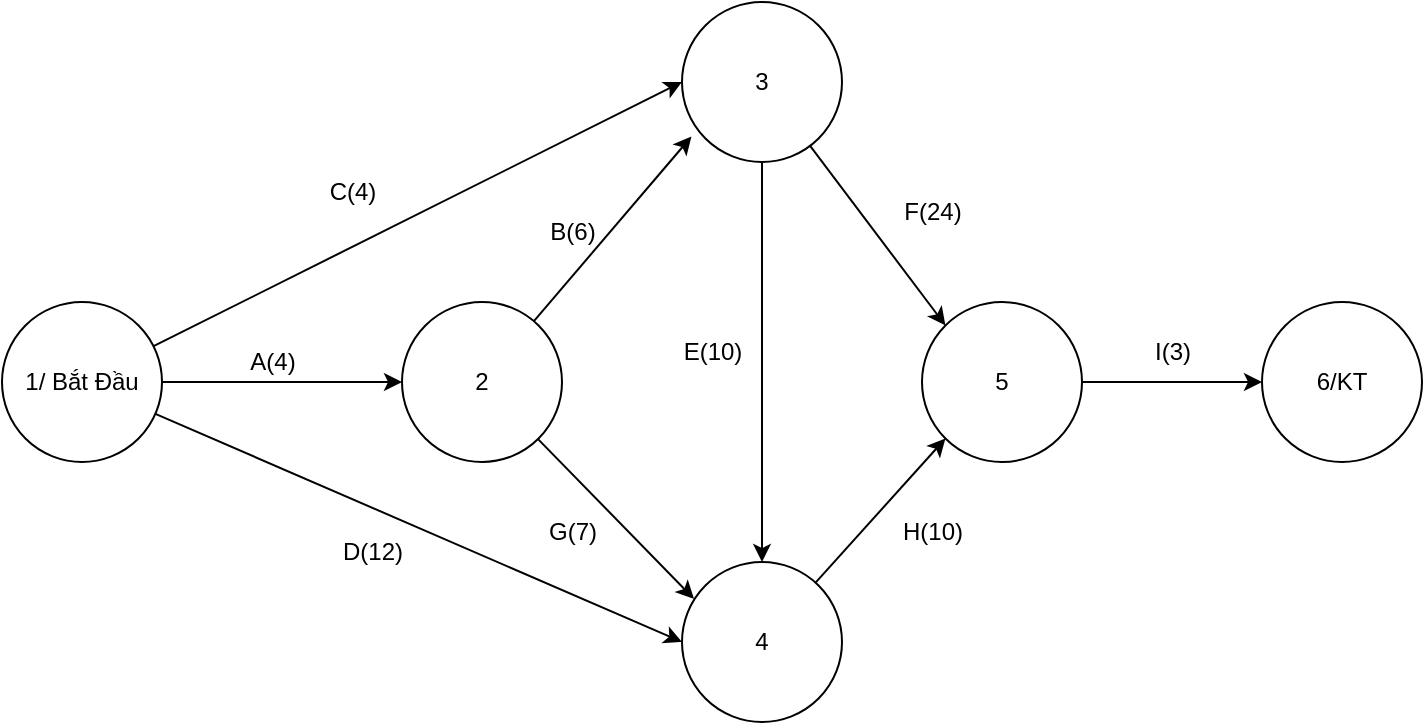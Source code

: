 <mxfile version="22.0.2" type="device" pages="2">
  <diagram name="AOA - p.43" id="d0Fk_5roA4ABHWy2ILaJ">
    <mxGraphModel dx="509" dy="704" grid="1" gridSize="10" guides="1" tooltips="1" connect="1" arrows="1" fold="1" page="1" pageScale="1" pageWidth="850" pageHeight="1100" math="0" shadow="0">
      <root>
        <mxCell id="0" />
        <mxCell id="1" parent="0" />
        <mxCell id="HETT4hHIJ4WZ5DeI9Zh7-6" style="rounded=0;orthogonalLoop=1;jettySize=auto;html=1;entryX=0;entryY=0.5;entryDx=0;entryDy=0;" edge="1" parent="1" source="HETT4hHIJ4WZ5DeI9Zh7-1" target="HETT4hHIJ4WZ5DeI9Zh7-3">
          <mxGeometry relative="1" as="geometry" />
        </mxCell>
        <mxCell id="HETT4hHIJ4WZ5DeI9Zh7-1" value="1/ Bắt Đầu" style="ellipse;whiteSpace=wrap;html=1;aspect=fixed;" vertex="1" parent="1">
          <mxGeometry x="60" y="240" width="80" height="80" as="geometry" />
        </mxCell>
        <mxCell id="HETT4hHIJ4WZ5DeI9Zh7-2" value="2" style="ellipse;whiteSpace=wrap;html=1;aspect=fixed;" vertex="1" parent="1">
          <mxGeometry x="260" y="240" width="80" height="80" as="geometry" />
        </mxCell>
        <mxCell id="HETT4hHIJ4WZ5DeI9Zh7-17" style="rounded=0;orthogonalLoop=1;jettySize=auto;html=1;entryX=0;entryY=0;entryDx=0;entryDy=0;" edge="1" parent="1" source="HETT4hHIJ4WZ5DeI9Zh7-3" target="HETT4hHIJ4WZ5DeI9Zh7-11">
          <mxGeometry relative="1" as="geometry" />
        </mxCell>
        <mxCell id="HETT4hHIJ4WZ5DeI9Zh7-19" style="rounded=0;orthogonalLoop=1;jettySize=auto;html=1;" edge="1" parent="1" source="HETT4hHIJ4WZ5DeI9Zh7-3" target="HETT4hHIJ4WZ5DeI9Zh7-18">
          <mxGeometry relative="1" as="geometry" />
        </mxCell>
        <mxCell id="HETT4hHIJ4WZ5DeI9Zh7-3" value="3" style="ellipse;whiteSpace=wrap;html=1;aspect=fixed;" vertex="1" parent="1">
          <mxGeometry x="400" y="90" width="80" height="80" as="geometry" />
        </mxCell>
        <mxCell id="HETT4hHIJ4WZ5DeI9Zh7-5" style="rounded=0;orthogonalLoop=1;jettySize=auto;html=1;entryX=0;entryY=0.5;entryDx=0;entryDy=0;" edge="1" parent="1" source="HETT4hHIJ4WZ5DeI9Zh7-1" target="HETT4hHIJ4WZ5DeI9Zh7-2">
          <mxGeometry relative="1" as="geometry" />
        </mxCell>
        <mxCell id="HETT4hHIJ4WZ5DeI9Zh7-7" style="rounded=0;orthogonalLoop=1;jettySize=auto;html=1;entryX=0;entryY=0.5;entryDx=0;entryDy=0;" edge="1" parent="1" source="HETT4hHIJ4WZ5DeI9Zh7-1" target="HETT4hHIJ4WZ5DeI9Zh7-18">
          <mxGeometry relative="1" as="geometry">
            <mxPoint x="230" y="410" as="targetPoint" />
          </mxGeometry>
        </mxCell>
        <mxCell id="HETT4hHIJ4WZ5DeI9Zh7-8" value="A(4)" style="text;html=1;align=center;verticalAlign=middle;resizable=0;points=[];autosize=1;strokeColor=none;fillColor=none;" vertex="1" parent="1">
          <mxGeometry x="170" y="255" width="50" height="30" as="geometry" />
        </mxCell>
        <mxCell id="HETT4hHIJ4WZ5DeI9Zh7-9" value="C(4)" style="text;html=1;align=center;verticalAlign=middle;resizable=0;points=[];autosize=1;strokeColor=none;fillColor=none;" vertex="1" parent="1">
          <mxGeometry x="210" y="170" width="50" height="30" as="geometry" />
        </mxCell>
        <mxCell id="HETT4hHIJ4WZ5DeI9Zh7-10" value="D(12)" style="text;html=1;align=center;verticalAlign=middle;resizable=0;points=[];autosize=1;strokeColor=none;fillColor=none;" vertex="1" parent="1">
          <mxGeometry x="220" y="350" width="50" height="30" as="geometry" />
        </mxCell>
        <mxCell id="HETT4hHIJ4WZ5DeI9Zh7-29" style="edgeStyle=orthogonalEdgeStyle;rounded=0;orthogonalLoop=1;jettySize=auto;html=1;entryX=0;entryY=0.5;entryDx=0;entryDy=0;" edge="1" parent="1" source="HETT4hHIJ4WZ5DeI9Zh7-11" target="HETT4hHIJ4WZ5DeI9Zh7-28">
          <mxGeometry relative="1" as="geometry" />
        </mxCell>
        <mxCell id="HETT4hHIJ4WZ5DeI9Zh7-11" value="5" style="ellipse;whiteSpace=wrap;html=1;aspect=fixed;" vertex="1" parent="1">
          <mxGeometry x="520" y="240" width="80" height="80" as="geometry" />
        </mxCell>
        <mxCell id="HETT4hHIJ4WZ5DeI9Zh7-13" value="B(6)" style="text;html=1;align=center;verticalAlign=middle;resizable=0;points=[];autosize=1;strokeColor=none;fillColor=none;" vertex="1" parent="1">
          <mxGeometry x="320" y="190" width="50" height="30" as="geometry" />
        </mxCell>
        <mxCell id="HETT4hHIJ4WZ5DeI9Zh7-16" style="rounded=0;orthogonalLoop=1;jettySize=auto;html=1;entryX=0.059;entryY=0.841;entryDx=0;entryDy=0;entryPerimeter=0;" edge="1" parent="1" source="HETT4hHIJ4WZ5DeI9Zh7-2" target="HETT4hHIJ4WZ5DeI9Zh7-3">
          <mxGeometry relative="1" as="geometry" />
        </mxCell>
        <mxCell id="HETT4hHIJ4WZ5DeI9Zh7-27" style="rounded=0;orthogonalLoop=1;jettySize=auto;html=1;entryX=0;entryY=1;entryDx=0;entryDy=0;" edge="1" parent="1" source="HETT4hHIJ4WZ5DeI9Zh7-18" target="HETT4hHIJ4WZ5DeI9Zh7-11">
          <mxGeometry relative="1" as="geometry" />
        </mxCell>
        <mxCell id="HETT4hHIJ4WZ5DeI9Zh7-18" value="4" style="ellipse;whiteSpace=wrap;html=1;aspect=fixed;" vertex="1" parent="1">
          <mxGeometry x="400" y="370" width="80" height="80" as="geometry" />
        </mxCell>
        <mxCell id="HETT4hHIJ4WZ5DeI9Zh7-20" style="rounded=0;orthogonalLoop=1;jettySize=auto;html=1;entryX=0.075;entryY=0.23;entryDx=0;entryDy=0;entryPerimeter=0;" edge="1" parent="1" source="HETT4hHIJ4WZ5DeI9Zh7-2" target="HETT4hHIJ4WZ5DeI9Zh7-18">
          <mxGeometry relative="1" as="geometry" />
        </mxCell>
        <mxCell id="HETT4hHIJ4WZ5DeI9Zh7-21" value="G(7)" style="text;html=1;align=center;verticalAlign=middle;resizable=0;points=[];autosize=1;strokeColor=none;fillColor=none;" vertex="1" parent="1">
          <mxGeometry x="320" y="340" width="50" height="30" as="geometry" />
        </mxCell>
        <mxCell id="HETT4hHIJ4WZ5DeI9Zh7-22" value="E(10)" style="text;html=1;align=center;verticalAlign=middle;resizable=0;points=[];autosize=1;strokeColor=none;fillColor=none;" vertex="1" parent="1">
          <mxGeometry x="390" y="250" width="50" height="30" as="geometry" />
        </mxCell>
        <mxCell id="HETT4hHIJ4WZ5DeI9Zh7-23" value="F(24)" style="text;html=1;align=center;verticalAlign=middle;resizable=0;points=[];autosize=1;strokeColor=none;fillColor=none;" vertex="1" parent="1">
          <mxGeometry x="500" y="180" width="50" height="30" as="geometry" />
        </mxCell>
        <mxCell id="HETT4hHIJ4WZ5DeI9Zh7-26" value="H(10)" style="text;html=1;align=center;verticalAlign=middle;resizable=0;points=[];autosize=1;strokeColor=none;fillColor=none;" vertex="1" parent="1">
          <mxGeometry x="500" y="340" width="50" height="30" as="geometry" />
        </mxCell>
        <mxCell id="HETT4hHIJ4WZ5DeI9Zh7-28" value="6/KT" style="ellipse;whiteSpace=wrap;html=1;aspect=fixed;" vertex="1" parent="1">
          <mxGeometry x="690" y="240" width="80" height="80" as="geometry" />
        </mxCell>
        <mxCell id="HETT4hHIJ4WZ5DeI9Zh7-30" value="I(3)" style="text;html=1;align=center;verticalAlign=middle;resizable=0;points=[];autosize=1;strokeColor=none;fillColor=none;" vertex="1" parent="1">
          <mxGeometry x="625" y="250" width="40" height="30" as="geometry" />
        </mxCell>
      </root>
    </mxGraphModel>
  </diagram>
  <diagram id="cZ0Rjk4eO6sRQ8GFLX-N" name="AON - p.43">
    <mxGraphModel dx="626" dy="866" grid="1" gridSize="10" guides="1" tooltips="1" connect="1" arrows="1" fold="1" page="1" pageScale="1" pageWidth="850" pageHeight="1100" math="0" shadow="0">
      <root>
        <mxCell id="0" />
        <mxCell id="1" parent="0" />
        <mxCell id="0n-PfKbWbYo-CSY8pmd3-5" style="rounded=0;orthogonalLoop=1;jettySize=auto;html=1;entryX=0;entryY=0.5;entryDx=0;entryDy=0;" edge="1" parent="1" source="0n-PfKbWbYo-CSY8pmd3-1" target="0n-PfKbWbYo-CSY8pmd3-2">
          <mxGeometry relative="1" as="geometry" />
        </mxCell>
        <mxCell id="0n-PfKbWbYo-CSY8pmd3-6" style="rounded=0;orthogonalLoop=1;jettySize=auto;html=1;" edge="1" parent="1" source="0n-PfKbWbYo-CSY8pmd3-1" target="0n-PfKbWbYo-CSY8pmd3-3">
          <mxGeometry relative="1" as="geometry" />
        </mxCell>
        <mxCell id="0n-PfKbWbYo-CSY8pmd3-1" value="BĐ" style="ellipse;whiteSpace=wrap;html=1;aspect=fixed;" vertex="1" parent="1">
          <mxGeometry x="50" y="280" width="80" height="80" as="geometry" />
        </mxCell>
        <mxCell id="0n-PfKbWbYo-CSY8pmd3-10" style="rounded=0;orthogonalLoop=1;jettySize=auto;html=1;entryX=0;entryY=0.5;entryDx=0;entryDy=0;" edge="1" parent="1" source="0n-PfKbWbYo-CSY8pmd3-2" target="0n-PfKbWbYo-CSY8pmd3-8">
          <mxGeometry relative="1" as="geometry" />
        </mxCell>
        <mxCell id="0n-PfKbWbYo-CSY8pmd3-2" value="A" style="ellipse;whiteSpace=wrap;html=1;aspect=fixed;" vertex="1" parent="1">
          <mxGeometry x="210" y="290" width="80" height="80" as="geometry" />
        </mxCell>
        <mxCell id="0n-PfKbWbYo-CSY8pmd3-12" style="rounded=0;orthogonalLoop=1;jettySize=auto;html=1;entryX=0;entryY=0;entryDx=0;entryDy=0;" edge="1" parent="1" source="0n-PfKbWbYo-CSY8pmd3-3" target="0n-PfKbWbYo-CSY8pmd3-9">
          <mxGeometry relative="1" as="geometry">
            <mxPoint x="340" y="310" as="targetPoint" />
          </mxGeometry>
        </mxCell>
        <mxCell id="0n-PfKbWbYo-CSY8pmd3-3" value="C" style="ellipse;whiteSpace=wrap;html=1;aspect=fixed;" vertex="1" parent="1">
          <mxGeometry x="210" y="110" width="80" height="80" as="geometry" />
        </mxCell>
        <mxCell id="0n-PfKbWbYo-CSY8pmd3-21" style="rounded=0;orthogonalLoop=1;jettySize=auto;html=1;entryX=0;entryY=1;entryDx=0;entryDy=0;" edge="1" parent="1" source="0n-PfKbWbYo-CSY8pmd3-4" target="0n-PfKbWbYo-CSY8pmd3-18">
          <mxGeometry relative="1" as="geometry" />
        </mxCell>
        <mxCell id="0n-PfKbWbYo-CSY8pmd3-4" value="D" style="ellipse;whiteSpace=wrap;html=1;aspect=fixed;" vertex="1" parent="1">
          <mxGeometry x="220" y="450" width="80" height="80" as="geometry" />
        </mxCell>
        <mxCell id="0n-PfKbWbYo-CSY8pmd3-7" style="rounded=0;orthogonalLoop=1;jettySize=auto;html=1;entryX=0.049;entryY=0.383;entryDx=0;entryDy=0;entryPerimeter=0;" edge="1" parent="1" source="0n-PfKbWbYo-CSY8pmd3-1" target="0n-PfKbWbYo-CSY8pmd3-4">
          <mxGeometry relative="1" as="geometry" />
        </mxCell>
        <mxCell id="0n-PfKbWbYo-CSY8pmd3-14" style="rounded=0;orthogonalLoop=1;jettySize=auto;html=1;entryX=0;entryY=0.5;entryDx=0;entryDy=0;" edge="1" parent="1" source="0n-PfKbWbYo-CSY8pmd3-8" target="0n-PfKbWbYo-CSY8pmd3-13">
          <mxGeometry relative="1" as="geometry" />
        </mxCell>
        <mxCell id="0n-PfKbWbYo-CSY8pmd3-8" value="B" style="ellipse;whiteSpace=wrap;html=1;aspect=fixed;" vertex="1" parent="1">
          <mxGeometry x="320" y="215" width="80" height="80" as="geometry" />
        </mxCell>
        <mxCell id="0n-PfKbWbYo-CSY8pmd3-19" style="rounded=0;orthogonalLoop=1;jettySize=auto;html=1;entryX=0;entryY=0;entryDx=0;entryDy=0;" edge="1" parent="1" source="0n-PfKbWbYo-CSY8pmd3-9" target="0n-PfKbWbYo-CSY8pmd3-18">
          <mxGeometry relative="1" as="geometry" />
        </mxCell>
        <mxCell id="0n-PfKbWbYo-CSY8pmd3-9" value="E" style="ellipse;whiteSpace=wrap;html=1;aspect=fixed;" vertex="1" parent="1">
          <mxGeometry x="450" y="220" width="80" height="80" as="geometry" />
        </mxCell>
        <mxCell id="0n-PfKbWbYo-CSY8pmd3-11" style="rounded=0;orthogonalLoop=1;jettySize=auto;html=1;entryX=0;entryY=0.5;entryDx=0;entryDy=0;" edge="1" parent="1" source="0n-PfKbWbYo-CSY8pmd3-8" target="0n-PfKbWbYo-CSY8pmd3-9">
          <mxGeometry relative="1" as="geometry" />
        </mxCell>
        <mxCell id="0n-PfKbWbYo-CSY8pmd3-23" style="rounded=0;orthogonalLoop=1;jettySize=auto;html=1;entryX=0;entryY=0;entryDx=0;entryDy=0;" edge="1" parent="1" source="0n-PfKbWbYo-CSY8pmd3-13" target="0n-PfKbWbYo-CSY8pmd3-22">
          <mxGeometry relative="1" as="geometry" />
        </mxCell>
        <mxCell id="0n-PfKbWbYo-CSY8pmd3-13" value="F" style="ellipse;whiteSpace=wrap;html=1;aspect=fixed;" vertex="1" parent="1">
          <mxGeometry x="470" y="130" width="80" height="80" as="geometry" />
        </mxCell>
        <mxCell id="0n-PfKbWbYo-CSY8pmd3-15" style="rounded=0;orthogonalLoop=1;jettySize=auto;html=1;entryX=0.173;entryY=0.054;entryDx=0;entryDy=0;entryPerimeter=0;" edge="1" parent="1" source="0n-PfKbWbYo-CSY8pmd3-3" target="0n-PfKbWbYo-CSY8pmd3-13">
          <mxGeometry relative="1" as="geometry" />
        </mxCell>
        <mxCell id="0n-PfKbWbYo-CSY8pmd3-20" style="rounded=0;orthogonalLoop=1;jettySize=auto;html=1;entryX=0;entryY=0.5;entryDx=0;entryDy=0;" edge="1" parent="1" source="0n-PfKbWbYo-CSY8pmd3-16" target="0n-PfKbWbYo-CSY8pmd3-18">
          <mxGeometry relative="1" as="geometry" />
        </mxCell>
        <mxCell id="0n-PfKbWbYo-CSY8pmd3-16" value="G" style="ellipse;whiteSpace=wrap;html=1;aspect=fixed;" vertex="1" parent="1">
          <mxGeometry x="320" y="328" width="80" height="80" as="geometry" />
        </mxCell>
        <mxCell id="0n-PfKbWbYo-CSY8pmd3-17" style="rounded=0;orthogonalLoop=1;jettySize=auto;html=1;entryX=0;entryY=0.625;entryDx=0;entryDy=0;entryPerimeter=0;" edge="1" parent="1" source="0n-PfKbWbYo-CSY8pmd3-2" target="0n-PfKbWbYo-CSY8pmd3-16">
          <mxGeometry relative="1" as="geometry" />
        </mxCell>
        <mxCell id="0n-PfKbWbYo-CSY8pmd3-18" value="H" style="ellipse;whiteSpace=wrap;html=1;aspect=fixed;" vertex="1" parent="1">
          <mxGeometry x="490" y="370" width="80" height="80" as="geometry" />
        </mxCell>
        <mxCell id="0n-PfKbWbYo-CSY8pmd3-26" style="edgeStyle=orthogonalEdgeStyle;rounded=0;orthogonalLoop=1;jettySize=auto;html=1;entryX=0;entryY=0.5;entryDx=0;entryDy=0;" edge="1" parent="1" source="0n-PfKbWbYo-CSY8pmd3-22" target="0n-PfKbWbYo-CSY8pmd3-25">
          <mxGeometry relative="1" as="geometry" />
        </mxCell>
        <mxCell id="0n-PfKbWbYo-CSY8pmd3-22" value="I" style="ellipse;whiteSpace=wrap;html=1;aspect=fixed;" vertex="1" parent="1">
          <mxGeometry x="630" y="320" width="80" height="80" as="geometry" />
        </mxCell>
        <mxCell id="0n-PfKbWbYo-CSY8pmd3-24" style="rounded=0;orthogonalLoop=1;jettySize=auto;html=1;entryX=-0.019;entryY=0.716;entryDx=0;entryDy=0;entryPerimeter=0;" edge="1" parent="1" source="0n-PfKbWbYo-CSY8pmd3-18" target="0n-PfKbWbYo-CSY8pmd3-22">
          <mxGeometry relative="1" as="geometry" />
        </mxCell>
        <mxCell id="0n-PfKbWbYo-CSY8pmd3-25" value="KT" style="ellipse;whiteSpace=wrap;html=1;aspect=fixed;" vertex="1" parent="1">
          <mxGeometry x="760" y="320" width="80" height="80" as="geometry" />
        </mxCell>
        <mxCell id="0n-PfKbWbYo-CSY8pmd3-27" value="0" style="text;html=1;align=center;verticalAlign=middle;resizable=0;points=[];autosize=1;strokeColor=none;fillColor=none;" vertex="1" parent="1">
          <mxGeometry x="175" y="218" width="30" height="30" as="geometry" />
        </mxCell>
        <mxCell id="0n-PfKbWbYo-CSY8pmd3-28" value="0" style="text;html=1;align=center;verticalAlign=middle;resizable=0;points=[];autosize=1;strokeColor=none;fillColor=none;" vertex="1" parent="1">
          <mxGeometry x="155" y="298" width="30" height="30" as="geometry" />
        </mxCell>
        <mxCell id="0n-PfKbWbYo-CSY8pmd3-29" value="0" style="text;html=1;align=center;verticalAlign=middle;resizable=0;points=[];autosize=1;strokeColor=none;fillColor=none;" vertex="1" parent="1">
          <mxGeometry x="180" y="400" width="30" height="30" as="geometry" />
        </mxCell>
        <mxCell id="0n-PfKbWbYo-CSY8pmd3-31" value="4" style="text;html=1;align=center;verticalAlign=middle;resizable=0;points=[];autosize=1;strokeColor=none;fillColor=none;" vertex="1" parent="1">
          <mxGeometry x="270" y="265" width="30" height="30" as="geometry" />
        </mxCell>
        <mxCell id="0n-PfKbWbYo-CSY8pmd3-33" value="4" style="text;html=1;align=center;verticalAlign=middle;resizable=0;points=[];autosize=1;strokeColor=none;fillColor=none;" vertex="1" parent="1">
          <mxGeometry x="280" y="360" width="30" height="30" as="geometry" />
        </mxCell>
        <mxCell id="0n-PfKbWbYo-CSY8pmd3-34" value="6" style="text;html=1;align=center;verticalAlign=middle;resizable=0;points=[];autosize=1;strokeColor=none;fillColor=none;" vertex="1" parent="1">
          <mxGeometry x="430" y="188" width="30" height="30" as="geometry" />
        </mxCell>
        <mxCell id="0n-PfKbWbYo-CSY8pmd3-35" value="6" style="text;html=1;align=center;verticalAlign=middle;resizable=0;points=[];autosize=1;strokeColor=none;fillColor=none;" vertex="1" parent="1">
          <mxGeometry x="410" y="265" width="30" height="30" as="geometry" />
        </mxCell>
        <mxCell id="0n-PfKbWbYo-CSY8pmd3-36" value="4" style="text;html=1;align=center;verticalAlign=middle;resizable=0;points=[];autosize=1;strokeColor=none;fillColor=none;" vertex="1" parent="1">
          <mxGeometry x="310" y="180" width="30" height="30" as="geometry" />
        </mxCell>
        <mxCell id="0n-PfKbWbYo-CSY8pmd3-37" value="4" style="text;html=1;align=center;verticalAlign=middle;resizable=0;points=[];autosize=1;strokeColor=none;fillColor=none;" vertex="1" parent="1">
          <mxGeometry x="345" y="110" width="30" height="30" as="geometry" />
        </mxCell>
        <mxCell id="0n-PfKbWbYo-CSY8pmd3-38" value="24" style="text;html=1;align=center;verticalAlign=middle;resizable=0;points=[];autosize=1;strokeColor=none;fillColor=none;" vertex="1" parent="1">
          <mxGeometry x="575" y="235" width="40" height="30" as="geometry" />
        </mxCell>
        <mxCell id="0n-PfKbWbYo-CSY8pmd3-39" value="10" style="text;html=1;align=center;verticalAlign=middle;resizable=0;points=[];autosize=1;strokeColor=none;fillColor=none;" vertex="1" parent="1">
          <mxGeometry x="460" y="320" width="40" height="30" as="geometry" />
        </mxCell>
        <mxCell id="0n-PfKbWbYo-CSY8pmd3-40" value="7" style="text;html=1;align=center;verticalAlign=middle;resizable=0;points=[];autosize=1;strokeColor=none;fillColor=none;" vertex="1" parent="1">
          <mxGeometry x="420" y="370" width="30" height="30" as="geometry" />
        </mxCell>
        <mxCell id="0n-PfKbWbYo-CSY8pmd3-41" value="12" style="text;html=1;align=center;verticalAlign=middle;resizable=0;points=[];autosize=1;strokeColor=none;fillColor=none;" vertex="1" parent="1">
          <mxGeometry x="345" y="430" width="40" height="30" as="geometry" />
        </mxCell>
        <mxCell id="0n-PfKbWbYo-CSY8pmd3-42" value="4" style="text;html=1;align=center;verticalAlign=middle;resizable=0;points=[];autosize=1;strokeColor=none;fillColor=none;" vertex="1" parent="1">
          <mxGeometry x="570" y="360" width="30" height="30" as="geometry" />
        </mxCell>
        <mxCell id="0n-PfKbWbYo-CSY8pmd3-43" value="2" style="text;html=1;align=center;verticalAlign=middle;resizable=0;points=[];autosize=1;strokeColor=none;fillColor=none;" vertex="1" parent="1">
          <mxGeometry x="720" y="330" width="30" height="30" as="geometry" />
        </mxCell>
      </root>
    </mxGraphModel>
  </diagram>
</mxfile>
